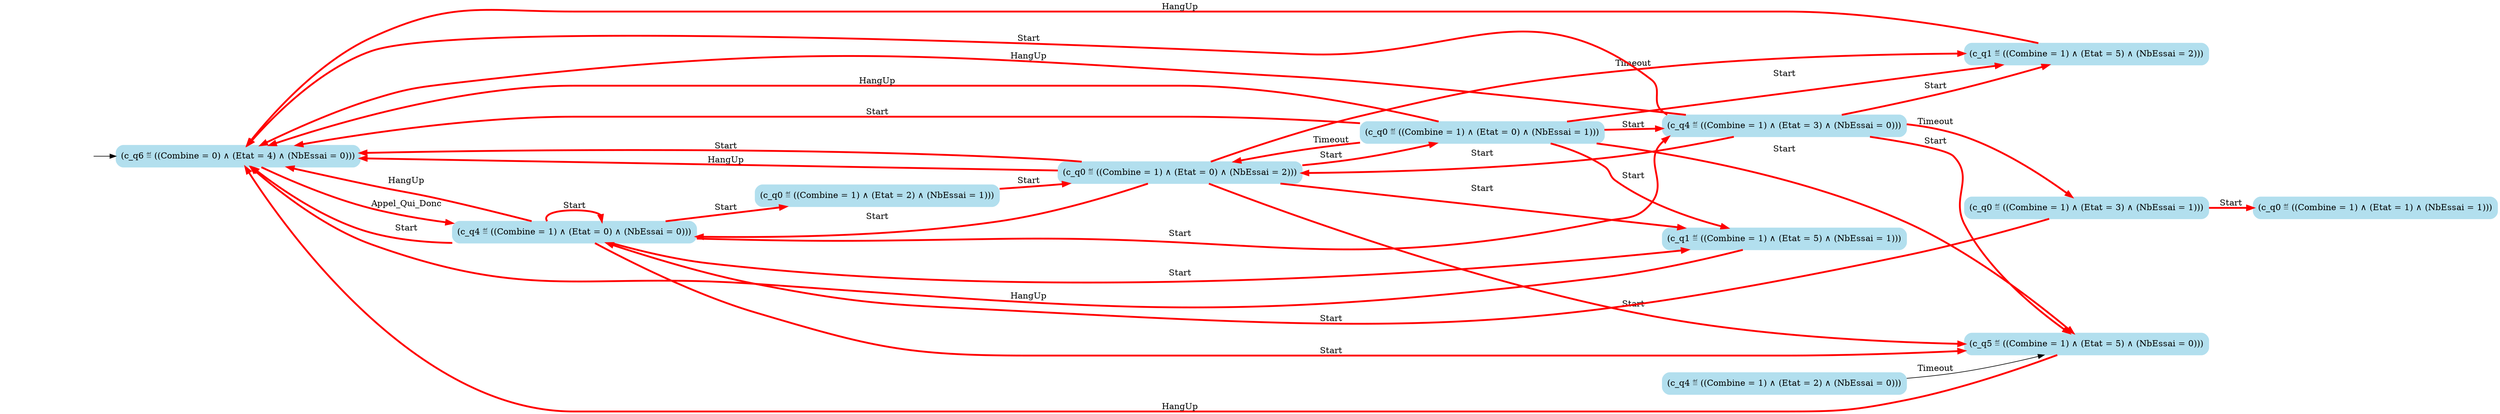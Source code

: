 digraph G {

	rankdir = LR;

	start_c_q6_69[style=invisible];

	node[shape=box, style="rounded, filled", color=lightblue2];

	c_q0_3[label="(c_q0 ≝ ((Combine = 1) ∧ (Etat = 1) ∧ (NbEssai = 1)))"];
	c_q0_68[label="(c_q0 ≝ ((Combine = 1) ∧ (Etat = 0) ∧ (NbEssai = 2)))"];
	c_q6_69[label="(c_q6 ≝ ((Combine = 0) ∧ (Etat = 4) ∧ (NbEssai = 0)))"];
	c_q4_34[label="(c_q4 ≝ ((Combine = 1) ∧ (Etat = 2) ∧ (NbEssai = 0)))"];
	c_q4_62[label="(c_q4 ≝ ((Combine = 1) ∧ (Etat = 0) ∧ (NbEssai = 0)))"];
	c_q5_65[label="(c_q5 ≝ ((Combine = 1) ∧ (Etat = 5) ∧ (NbEssai = 0)))"];
	c_q1_47[label="(c_q1 ≝ ((Combine = 1) ∧ (Etat = 5) ∧ (NbEssai = 2)))"];
	c_q4_45[label="(c_q4 ≝ ((Combine = 1) ∧ (Etat = 3) ∧ (NbEssai = 0)))"];
	c_q1_57[label="(c_q1 ≝ ((Combine = 1) ∧ (Etat = 5) ∧ (NbEssai = 1)))"];
	c_q0_46[label="(c_q0 ≝ ((Combine = 1) ∧ (Etat = 0) ∧ (NbEssai = 1)))"];
	c_q0_29[label="(c_q0 ≝ ((Combine = 1) ∧ (Etat = 3) ∧ (NbEssai = 1)))"];
	c_q0_48[label="(c_q0 ≝ ((Combine = 1) ∧ (Etat = 2) ∧ (NbEssai = 1)))"];

	start_c_q6_69 -> c_q6_69;
	c_q6_69 -> c_q4_62[label="Appel_Qui_Donc", penwidth=3, color=red];
	c_q0_29 -> c_q0_3[label="Start", penwidth=3, color=red];
	c_q0_46 -> c_q0_68[label="Timeout", penwidth=3, color=red];
	c_q0_46 -> c_q1_57[label="Start", penwidth=3, color=red];
	c_q0_68 -> c_q1_47[label="Timeout", penwidth=3, color=red];
	c_q0_29 -> c_q4_62[label="Start", penwidth=3, color=red];
	c_q0_46 -> c_q5_65[label="Start", penwidth=3, color=red];
	c_q0_46 -> c_q6_69[label="Start", penwidth=3, color=red];
	c_q0_46 -> c_q6_69[label="HangUp", penwidth=3, color=red];
	c_q1_47 -> c_q6_69[label="HangUp", penwidth=3, color=red];
	c_q4_62 -> c_q4_45[label="Start", penwidth=3, color=red];
	c_q4_62 -> c_q4_62[label="Start", penwidth=3, color=red];
	c_q4_45 -> c_q0_68[label="Start", penwidth=3, color=red];
	c_q4_62 -> c_q0_48[label="Start", penwidth=3, color=red];
	c_q4_45 -> c_q0_29[label="Timeout", penwidth=3, color=red];
	c_q4_45 -> c_q1_47[label="Start", penwidth=3, color=red];
	c_q4_45 -> c_q5_65[label="Start", penwidth=3, color=red];
	c_q4_34 -> c_q5_65[label="Timeout"];
	c_q4_45 -> c_q6_69[label="Start", penwidth=3, color=red];
	c_q4_45 -> c_q6_69[label="HangUp", penwidth=3, color=red];
	c_q5_65 -> c_q6_69[label="HangUp", penwidth=3, color=red];
	c_q0_68 -> c_q0_46[label="Start", penwidth=3, color=red];
	c_q0_46 -> c_q4_45[label="Start", penwidth=3, color=red];
	c_q0_46 -> c_q1_47[label="Start", penwidth=3, color=red];
	c_q0_48 -> c_q0_68[label="Start", penwidth=3, color=red];
	c_q0_68 -> c_q1_57[label="Start", penwidth=3, color=red];
	c_q1_57 -> c_q6_69[label="HangUp", penwidth=3, color=red];
	c_q0_68 -> c_q4_62[label="Start", penwidth=3, color=red];
	c_q4_62 -> c_q1_57[label="Start", penwidth=3, color=red];
	c_q4_62 -> c_q5_65[label="Start", penwidth=3, color=red];
	c_q4_62 -> c_q6_69[label="Start", penwidth=3, color=red];
	c_q4_62 -> c_q6_69[label="HangUp", penwidth=3, color=red];
	c_q0_68 -> c_q5_65[label="Start", penwidth=3, color=red];
	c_q0_68 -> c_q6_69[label="Start", penwidth=3, color=red];
	c_q0_68 -> c_q6_69[label="HangUp", penwidth=3, color=red];

}